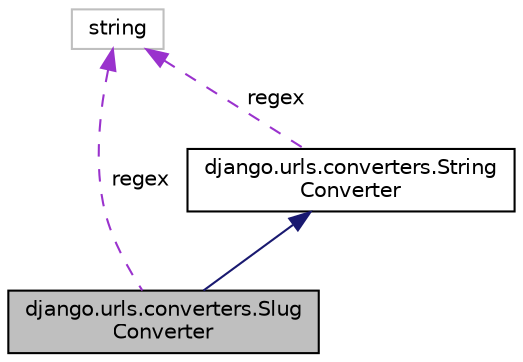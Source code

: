 digraph "django.urls.converters.SlugConverter"
{
 // LATEX_PDF_SIZE
  edge [fontname="Helvetica",fontsize="10",labelfontname="Helvetica",labelfontsize="10"];
  node [fontname="Helvetica",fontsize="10",shape=record];
  Node1 [label="django.urls.converters.Slug\lConverter",height=0.2,width=0.4,color="black", fillcolor="grey75", style="filled", fontcolor="black",tooltip=" "];
  Node2 -> Node1 [dir="back",color="midnightblue",fontsize="10",style="solid"];
  Node2 [label="django.urls.converters.String\lConverter",height=0.2,width=0.4,color="black", fillcolor="white", style="filled",URL="$classdjango_1_1urls_1_1converters_1_1_string_converter.html",tooltip=" "];
  Node3 -> Node2 [dir="back",color="darkorchid3",fontsize="10",style="dashed",label=" regex" ];
  Node3 [label="string",height=0.2,width=0.4,color="grey75", fillcolor="white", style="filled",tooltip=" "];
  Node3 -> Node1 [dir="back",color="darkorchid3",fontsize="10",style="dashed",label=" regex" ];
}
